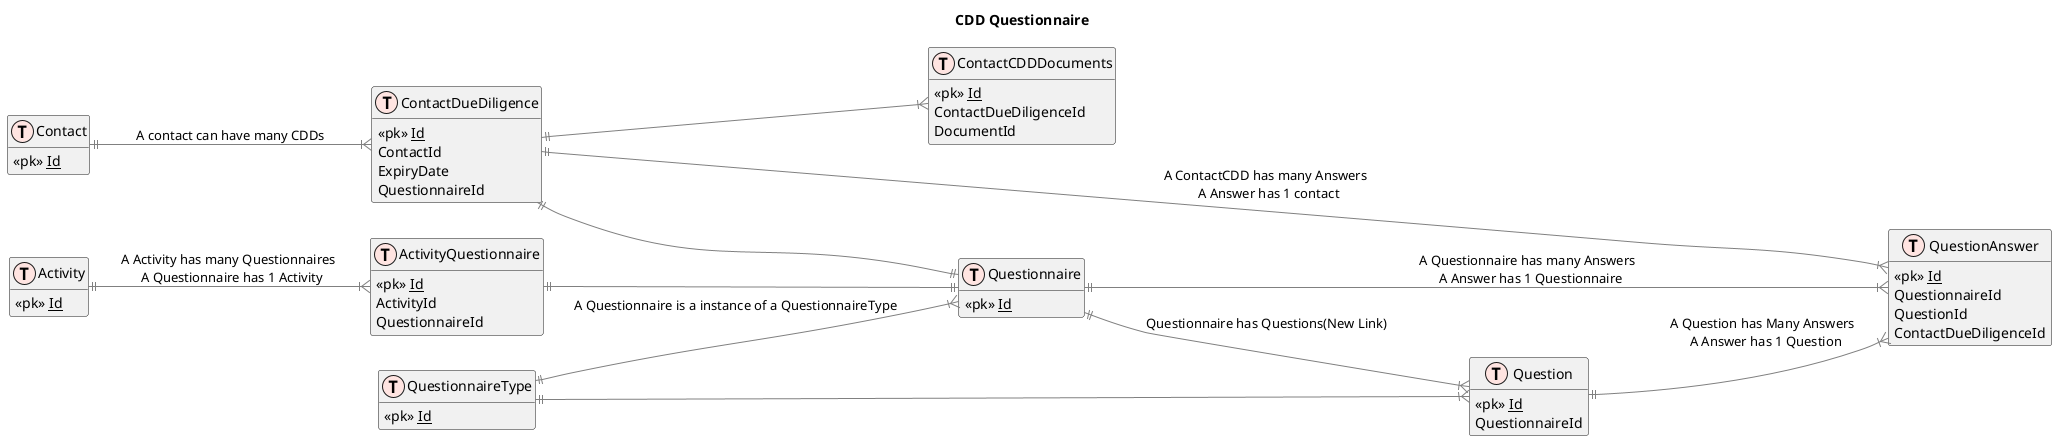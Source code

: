 @startuml

title CDD Questionnaire 

left to right direction

!define table(x) class x << (T,mistyrose) >>   
!define view(x) class x << (V,lightblue) >>   
!define table(x) class x << (T,mistyrose) >>  
!define tr(x) class x << (R,red) >>  
!define tf(x) class x << (F,darkorange) >>   
!define af(x) class x << (F,white) >>   
!define fn(x) class x << (F,plum) >>   
!define fs(x) class x << (F,tan) >>   
!define ft(x) class x << (F,wheat) >>   
!define if(x) class x << (F,gaisboro) >>   
!define p(x) class x << (P,indianred) >>   
!define pc(x) class x << (P,lemonshiffon) >>   
!define x(x) class x << (P,linen) >>     
!define primary_key(x) <<pk>> <u>x</u>
!define foreign_key(x) <<fk>> <b>x</b>
!define link( k, y) k }--||  y
hide methods   
hide stereotypes  
skinparam classarrowcolor gray  


table(Contact)
{
    primary_key(Id)
}

table( Activity)
{
    primary_key(Id)
}

table( ActivityQuestionnaire)
{
    primary_key(Id)
    ActivityId
    QuestionnaireId
}

table(ContactDueDiligence)
{
    primary_key(Id)
    ContactId
    ExpiryDate
    QuestionnaireId
}

table(ContactCDDDocuments)
{
    primary_key(Id)
    ContactDueDiligenceId
    DocumentId
}

table( QuestionnaireType)
{
    primary_key(Id)
}

table( Questionnaire)
{
    primary_key(Id)
}

table( Question)
{
    primary_key(Id)
    QuestionnaireId
}

table( QuestionAnswer)
{
    primary_key(Id)
    QuestionnaireId 
    QuestionId
    ContactDueDiligenceId
}

Contact ||--|{ ContactDueDiligence : A contact can have many CDDs

ContactDueDiligence ||--|| Questionnaire 
ContactDueDiligence ||--|{ ContactCDDDocuments
ContactDueDiligence ||--|{ QuestionAnswer : A ContactCDD has many Answers \n A Answer has 1 contact


Activity ||--|{ ActivityQuestionnaire : A Activity has many Questionnaires \n A Questionnaire has 1 Activity
ActivityQuestionnaire ||--|| Questionnaire

Questionnaire ||--|{ Question : Questionnaire has Questions(New Link)
Questionnaire ||--|{ QuestionAnswer : A Questionnaire has many Answers \n A Answer has 1 Questionnaire
Question ||--|{ QuestionAnswer : A Question has Many Answers \n A Answer has 1 Question

QuestionnaireType ||--|{ Question 
QuestionnaireType ||--|{ Questionnaire : A Questionnaire is a instance of a QuestionnaireType
@enduml